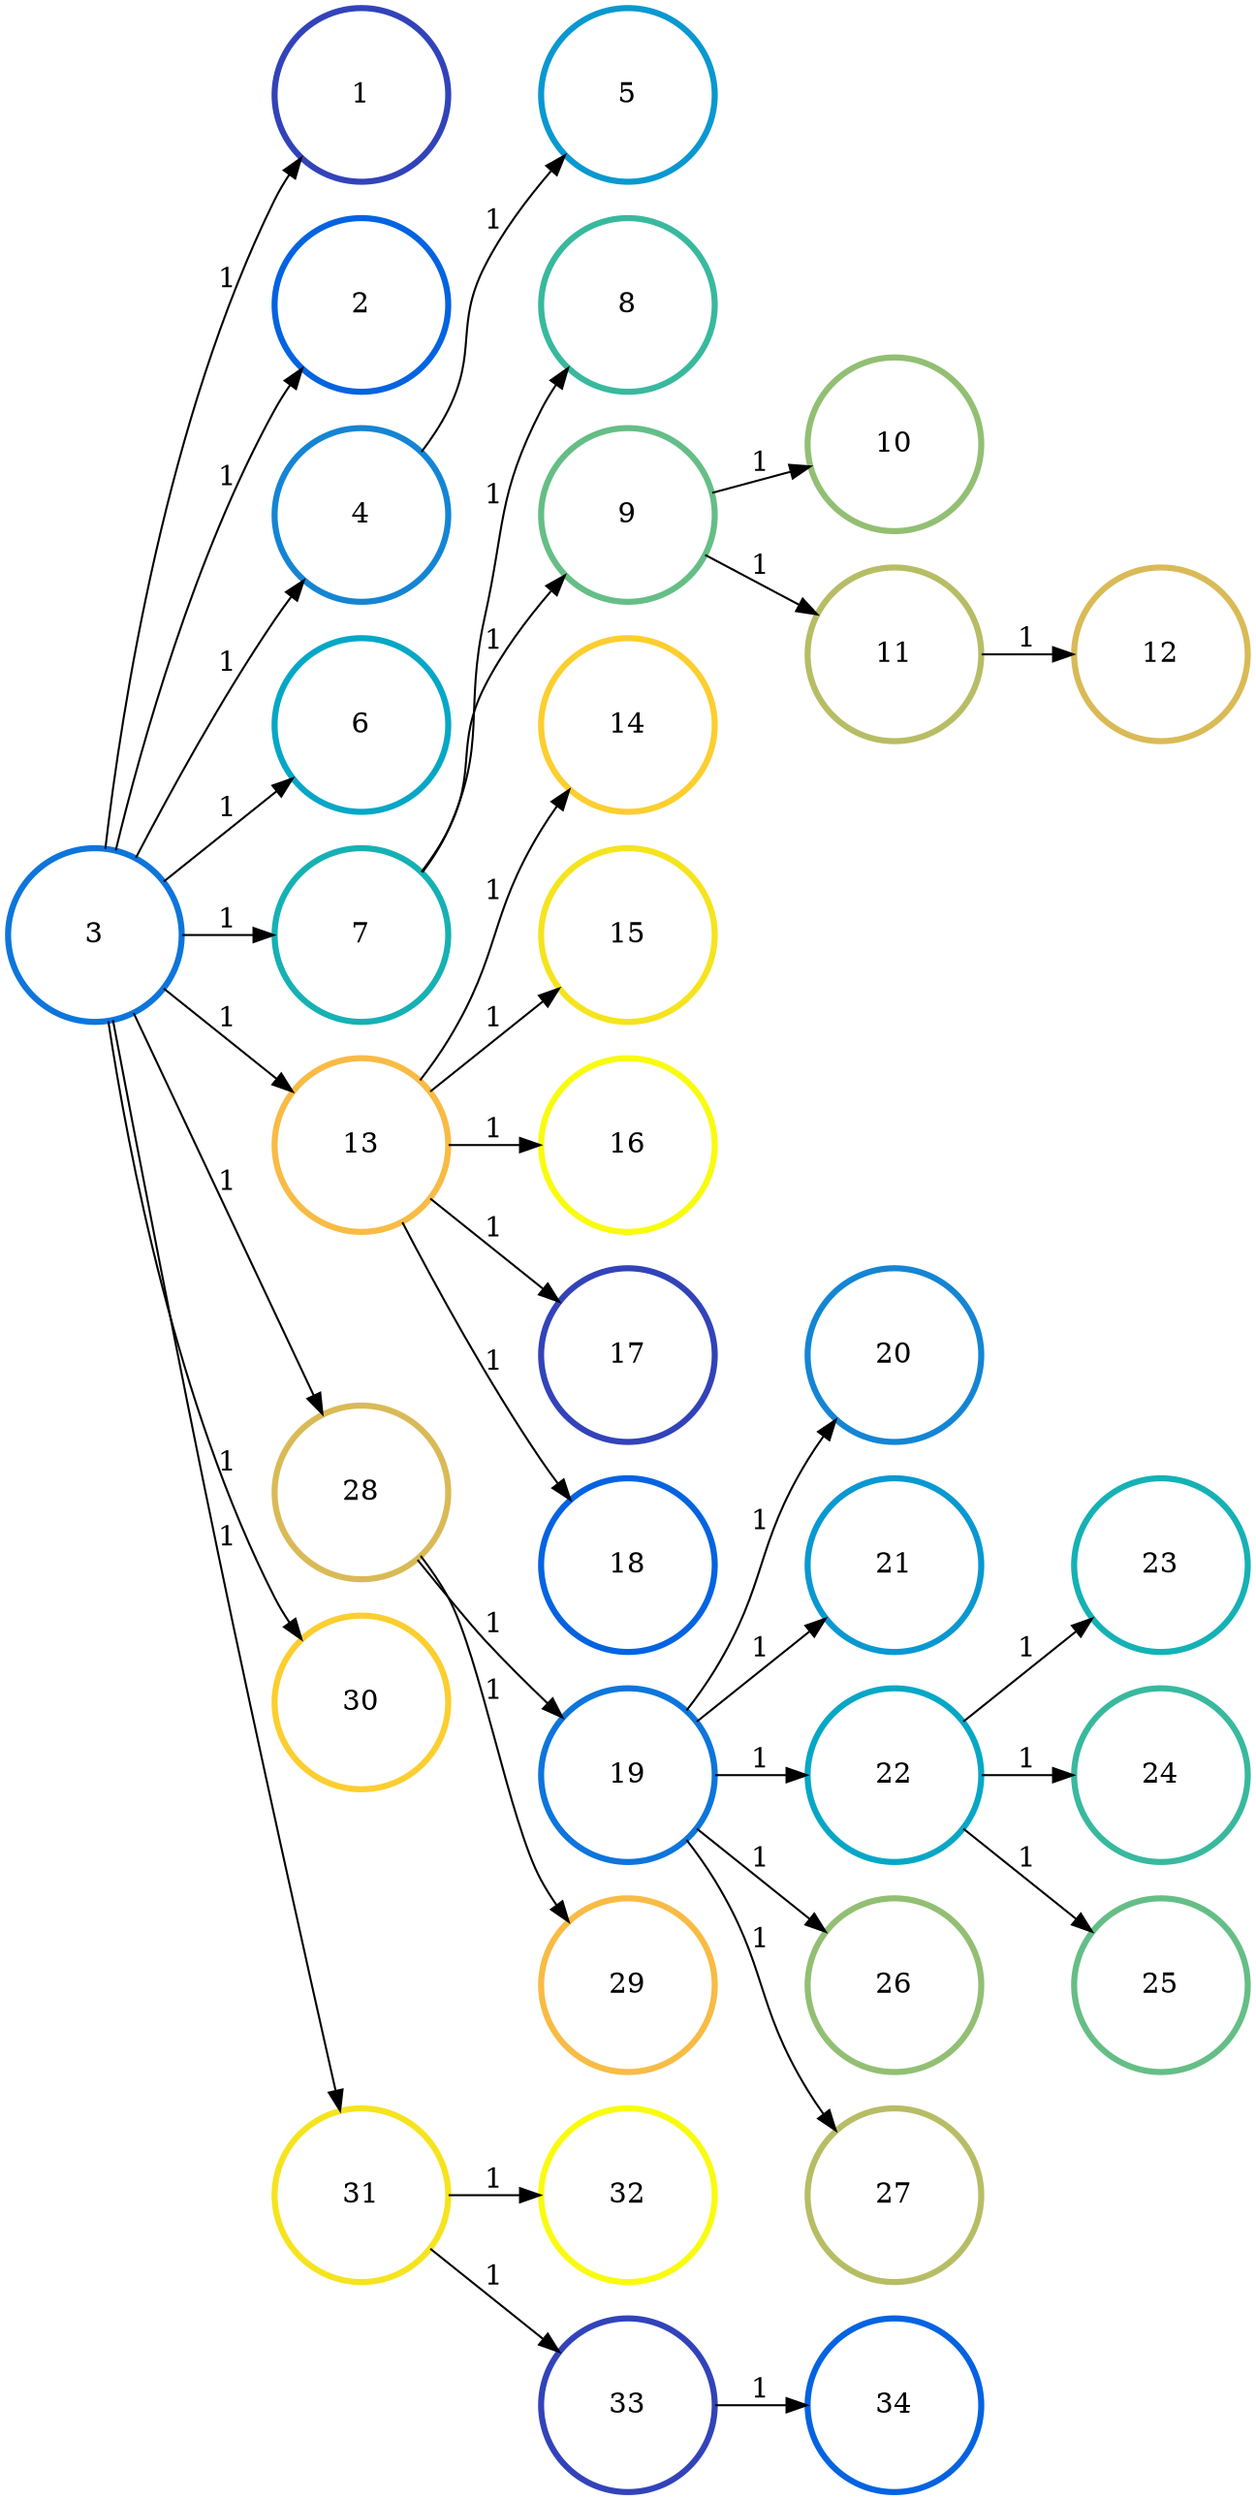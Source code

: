 digraph N {
	overlap="false"
	rankdir="LR"
	0 [label="1",width=1.2,height=1.2,style="",penwidth=3,color="#3243BA"]
	1 [label="2",width=1.2,height=1.2,style="",penwidth=3,color="#0363E1"]
	2 [label="3",width=1.2,height=1.2,style="",penwidth=3,color="#0D75DC"]
	3 [label="4",width=1.2,height=1.2,style="",penwidth=3,color="#1485D4"]
	4 [label="5",width=1.2,height=1.2,style="",penwidth=3,color="#0998D1"]
	5 [label="6",width=1.2,height=1.2,style="",penwidth=3,color="#06A7C6"]
	6 [label="7",width=1.2,height=1.2,style="",penwidth=3,color="#15B1B4"]
	7 [label="8",width=1.2,height=1.2,style="",penwidth=3,color="#38B99E"]
	8 [label="9",width=1.2,height=1.2,style="",penwidth=3,color="#65BE86"]
	9 [label="10",width=1.2,height=1.2,style="",penwidth=3,color="#92BF73"]
	10 [label="11",width=1.2,height=1.2,style="",penwidth=3,color="#B7BD64"]
	11 [label="12",width=1.2,height=1.2,style="",penwidth=3,color="#D9BA56"]
	12 [label="13",width=1.2,height=1.2,style="",penwidth=3,color="#F8BB44"]
	13 [label="14",width=1.2,height=1.2,style="",penwidth=3,color="#FCCE2E"]
	14 [label="15",width=1.2,height=1.2,style="",penwidth=3,color="#F5E41D"]
	15 [label="16",width=1.2,height=1.2,style="",penwidth=3,color="#F9FB0E"]
	16 [label="17",width=1.2,height=1.2,style="",penwidth=3,color="#3243BA"]
	17 [label="18",width=1.2,height=1.2,style="",penwidth=3,color="#0363E1"]
	18 [label="19",width=1.2,height=1.2,style="",penwidth=3,color="#0D75DC"]
	19 [label="20",width=1.2,height=1.2,style="",penwidth=3,color="#1485D4"]
	20 [label="21",width=1.2,height=1.2,style="",penwidth=3,color="#0998D1"]
	21 [label="22",width=1.2,height=1.2,style="",penwidth=3,color="#06A7C6"]
	22 [label="23",width=1.2,height=1.2,style="",penwidth=3,color="#15B1B4"]
	23 [label="24",width=1.2,height=1.2,style="",penwidth=3,color="#38B99E"]
	24 [label="25",width=1.2,height=1.2,style="",penwidth=3,color="#65BE86"]
	25 [label="26",width=1.2,height=1.2,style="",penwidth=3,color="#92BF73"]
	26 [label="27",width=1.2,height=1.2,style="",penwidth=3,color="#B7BD64"]
	27 [label="28",width=1.2,height=1.2,style="",penwidth=3,color="#D9BA56"]
	28 [label="29",width=1.2,height=1.2,style="",penwidth=3,color="#F8BB44"]
	29 [label="30",width=1.2,height=1.2,style="",penwidth=3,color="#FCCE2E"]
	30 [label="31",width=1.2,height=1.2,style="",penwidth=3,color="#F5E41D"]
	31 [label="32",width=1.2,height=1.2,style="",penwidth=3,color="#F9FB0E"]
	32 [label="33",width=1.2,height=1.2,style="",penwidth=3,color="#3243BA"]
	33 [label="34",width=1.2,height=1.2,style="",penwidth=3,color="#0363E1"]
	2 -> 0 [penwidth=1,color=black,label="1"]
	2 -> 1 [penwidth=1,color=black,label="1"]
	2 -> 3 [penwidth=1,color=black,label="1"]
	2 -> 5 [penwidth=1,color=black,label="1"]
	2 -> 6 [penwidth=1,color=black,label="1"]
	2 -> 12 [penwidth=1,color=black,label="1"]
	2 -> 27 [penwidth=1,color=black,label="1"]
	2 -> 29 [penwidth=1,color=black,label="1"]
	2 -> 30 [penwidth=1,color=black,label="1"]
	3 -> 4 [penwidth=1,color=black,label="1"]
	6 -> 7 [penwidth=1,color=black,label="1"]
	6 -> 8 [penwidth=1,color=black,label="1"]
	8 -> 9 [penwidth=1,color=black,label="1"]
	8 -> 10 [penwidth=1,color=black,label="1"]
	10 -> 11 [penwidth=1,color=black,label="1"]
	12 -> 13 [penwidth=1,color=black,label="1"]
	12 -> 14 [penwidth=1,color=black,label="1"]
	12 -> 15 [penwidth=1,color=black,label="1"]
	12 -> 16 [penwidth=1,color=black,label="1"]
	12 -> 17 [penwidth=1,color=black,label="1"]
	18 -> 19 [penwidth=1,color=black,label="1"]
	18 -> 20 [penwidth=1,color=black,label="1"]
	18 -> 21 [penwidth=1,color=black,label="1"]
	18 -> 25 [penwidth=1,color=black,label="1"]
	18 -> 26 [penwidth=1,color=black,label="1"]
	21 -> 22 [penwidth=1,color=black,label="1"]
	21 -> 23 [penwidth=1,color=black,label="1"]
	21 -> 24 [penwidth=1,color=black,label="1"]
	27 -> 18 [penwidth=1,color=black,label="1"]
	27 -> 28 [penwidth=1,color=black,label="1"]
	30 -> 31 [penwidth=1,color=black,label="1"]
	30 -> 32 [penwidth=1,color=black,label="1"]
	32 -> 33 [penwidth=1,color=black,label="1"]
}
